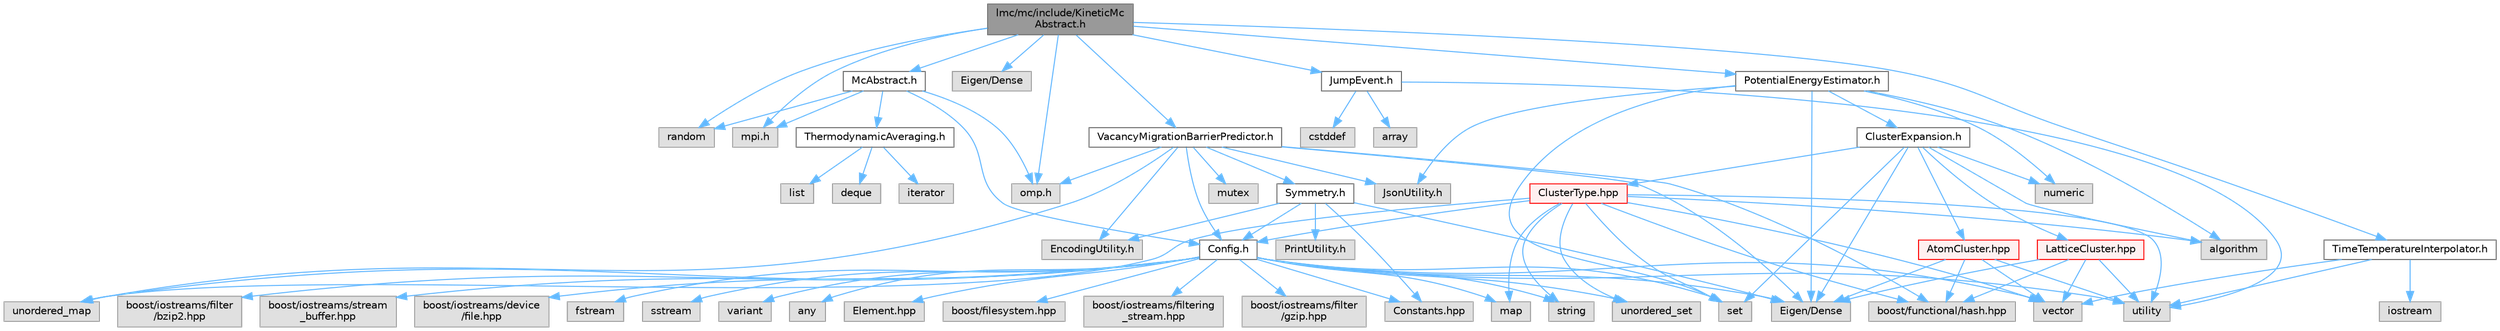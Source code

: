 digraph "lmc/mc/include/KineticMcAbstract.h"
{
 // LATEX_PDF_SIZE
  bgcolor="transparent";
  edge [fontname=Helvetica,fontsize=10,labelfontname=Helvetica,labelfontsize=10];
  node [fontname=Helvetica,fontsize=10,shape=box,height=0.2,width=0.4];
  Node1 [id="Node000001",label="lmc/mc/include/KineticMc\lAbstract.h",height=0.2,width=0.4,color="gray40", fillcolor="grey60", style="filled", fontcolor="black",tooltip="File for Kinetic Monte Carlo Abstract class declaration."];
  Node1 -> Node2 [id="edge1_Node000001_Node000002",color="steelblue1",style="solid",tooltip=" "];
  Node2 [id="Node000002",label="random",height=0.2,width=0.4,color="grey60", fillcolor="#E0E0E0", style="filled",tooltip=" "];
  Node1 -> Node3 [id="edge2_Node000001_Node000003",color="steelblue1",style="solid",tooltip=" "];
  Node3 [id="Node000003",label="omp.h",height=0.2,width=0.4,color="grey60", fillcolor="#E0E0E0", style="filled",tooltip=" "];
  Node1 -> Node4 [id="edge3_Node000001_Node000004",color="steelblue1",style="solid",tooltip=" "];
  Node4 [id="Node000004",label="mpi.h",height=0.2,width=0.4,color="grey60", fillcolor="#E0E0E0", style="filled",tooltip=" "];
  Node1 -> Node5 [id="edge4_Node000001_Node000005",color="steelblue1",style="solid",tooltip=" "];
  Node5 [id="Node000005",label="Eigen/Dense",height=0.2,width=0.4,color="grey60", fillcolor="#E0E0E0", style="filled",tooltip=" "];
  Node1 -> Node6 [id="edge5_Node000001_Node000006",color="steelblue1",style="solid",tooltip=" "];
  Node6 [id="Node000006",label="McAbstract.h",height=0.2,width=0.4,color="grey40", fillcolor="white", style="filled",URL="$McAbstract_8h.html",tooltip="File for Monte Carlo Abstract class declaration."];
  Node6 -> Node2 [id="edge6_Node000006_Node000002",color="steelblue1",style="solid",tooltip=" "];
  Node6 -> Node3 [id="edge7_Node000006_Node000003",color="steelblue1",style="solid",tooltip=" "];
  Node6 -> Node4 [id="edge8_Node000006_Node000004",color="steelblue1",style="solid",tooltip=" "];
  Node6 -> Node7 [id="edge9_Node000006_Node000007",color="steelblue1",style="solid",tooltip=" "];
  Node7 [id="Node000007",label="Config.h",height=0.2,width=0.4,color="grey40", fillcolor="white", style="filled",URL="$Config_8h.html",tooltip="File for the Config class definition."];
  Node7 -> Node8 [id="edge10_Node000007_Node000008",color="steelblue1",style="solid",tooltip=" "];
  Node8 [id="Node000008",label="string",height=0.2,width=0.4,color="grey60", fillcolor="#E0E0E0", style="filled",tooltip=" "];
  Node7 -> Node9 [id="edge11_Node000007_Node000009",color="steelblue1",style="solid",tooltip=" "];
  Node9 [id="Node000009",label="fstream",height=0.2,width=0.4,color="grey60", fillcolor="#E0E0E0", style="filled",tooltip=" "];
  Node7 -> Node10 [id="edge12_Node000007_Node000010",color="steelblue1",style="solid",tooltip=" "];
  Node10 [id="Node000010",label="sstream",height=0.2,width=0.4,color="grey60", fillcolor="#E0E0E0", style="filled",tooltip=" "];
  Node7 -> Node11 [id="edge13_Node000007_Node000011",color="steelblue1",style="solid",tooltip=" "];
  Node11 [id="Node000011",label="vector",height=0.2,width=0.4,color="grey60", fillcolor="#E0E0E0", style="filled",tooltip=" "];
  Node7 -> Node12 [id="edge14_Node000007_Node000012",color="steelblue1",style="solid",tooltip=" "];
  Node12 [id="Node000012",label="set",height=0.2,width=0.4,color="grey60", fillcolor="#E0E0E0", style="filled",tooltip=" "];
  Node7 -> Node13 [id="edge15_Node000007_Node000013",color="steelblue1",style="solid",tooltip=" "];
  Node13 [id="Node000013",label="unordered_set",height=0.2,width=0.4,color="grey60", fillcolor="#E0E0E0", style="filled",tooltip=" "];
  Node7 -> Node14 [id="edge16_Node000007_Node000014",color="steelblue1",style="solid",tooltip=" "];
  Node14 [id="Node000014",label="map",height=0.2,width=0.4,color="grey60", fillcolor="#E0E0E0", style="filled",tooltip=" "];
  Node7 -> Node15 [id="edge17_Node000007_Node000015",color="steelblue1",style="solid",tooltip=" "];
  Node15 [id="Node000015",label="unordered_map",height=0.2,width=0.4,color="grey60", fillcolor="#E0E0E0", style="filled",tooltip=" "];
  Node7 -> Node16 [id="edge18_Node000007_Node000016",color="steelblue1",style="solid",tooltip=" "];
  Node16 [id="Node000016",label="utility",height=0.2,width=0.4,color="grey60", fillcolor="#E0E0E0", style="filled",tooltip=" "];
  Node7 -> Node17 [id="edge19_Node000007_Node000017",color="steelblue1",style="solid",tooltip=" "];
  Node17 [id="Node000017",label="variant",height=0.2,width=0.4,color="grey60", fillcolor="#E0E0E0", style="filled",tooltip=" "];
  Node7 -> Node18 [id="edge20_Node000007_Node000018",color="steelblue1",style="solid",tooltip=" "];
  Node18 [id="Node000018",label="any",height=0.2,width=0.4,color="grey60", fillcolor="#E0E0E0", style="filled",tooltip=" "];
  Node7 -> Node19 [id="edge21_Node000007_Node000019",color="steelblue1",style="solid",tooltip=" "];
  Node19 [id="Node000019",label="Eigen/Dense",height=0.2,width=0.4,color="grey60", fillcolor="#E0E0E0", style="filled",tooltip=" "];
  Node7 -> Node20 [id="edge22_Node000007_Node000020",color="steelblue1",style="solid",tooltip=" "];
  Node20 [id="Node000020",label="Constants.hpp",height=0.2,width=0.4,color="grey60", fillcolor="#E0E0E0", style="filled",tooltip=" "];
  Node7 -> Node21 [id="edge23_Node000007_Node000021",color="steelblue1",style="solid",tooltip=" "];
  Node21 [id="Node000021",label="Element.hpp",height=0.2,width=0.4,color="grey60", fillcolor="#E0E0E0", style="filled",tooltip=" "];
  Node7 -> Node22 [id="edge24_Node000007_Node000022",color="steelblue1",style="solid",tooltip=" "];
  Node22 [id="Node000022",label="boost/filesystem.hpp",height=0.2,width=0.4,color="grey60", fillcolor="#E0E0E0", style="filled",tooltip=" "];
  Node7 -> Node23 [id="edge25_Node000007_Node000023",color="steelblue1",style="solid",tooltip=" "];
  Node23 [id="Node000023",label="boost/iostreams/filtering\l_stream.hpp",height=0.2,width=0.4,color="grey60", fillcolor="#E0E0E0", style="filled",tooltip=" "];
  Node7 -> Node24 [id="edge26_Node000007_Node000024",color="steelblue1",style="solid",tooltip=" "];
  Node24 [id="Node000024",label="boost/iostreams/filter\l/gzip.hpp",height=0.2,width=0.4,color="grey60", fillcolor="#E0E0E0", style="filled",tooltip=" "];
  Node7 -> Node25 [id="edge27_Node000007_Node000025",color="steelblue1",style="solid",tooltip=" "];
  Node25 [id="Node000025",label="boost/iostreams/filter\l/bzip2.hpp",height=0.2,width=0.4,color="grey60", fillcolor="#E0E0E0", style="filled",tooltip=" "];
  Node7 -> Node26 [id="edge28_Node000007_Node000026",color="steelblue1",style="solid",tooltip=" "];
  Node26 [id="Node000026",label="boost/iostreams/stream\l_buffer.hpp",height=0.2,width=0.4,color="grey60", fillcolor="#E0E0E0", style="filled",tooltip=" "];
  Node7 -> Node27 [id="edge29_Node000007_Node000027",color="steelblue1",style="solid",tooltip=" "];
  Node27 [id="Node000027",label="boost/iostreams/device\l/file.hpp",height=0.2,width=0.4,color="grey60", fillcolor="#E0E0E0", style="filled",tooltip=" "];
  Node6 -> Node28 [id="edge30_Node000006_Node000028",color="steelblue1",style="solid",tooltip=" "];
  Node28 [id="Node000028",label="ThermodynamicAveraging.h",height=0.2,width=0.4,color="grey40", fillcolor="white", style="filled",URL="$ThermodynamicAveraging_8h.html",tooltip="File for ThermodynamicAveraging class declaration."];
  Node28 -> Node29 [id="edge31_Node000028_Node000029",color="steelblue1",style="solid",tooltip=" "];
  Node29 [id="Node000029",label="list",height=0.2,width=0.4,color="grey60", fillcolor="#E0E0E0", style="filled",tooltip=" "];
  Node28 -> Node30 [id="edge32_Node000028_Node000030",color="steelblue1",style="solid",tooltip=" "];
  Node30 [id="Node000030",label="deque",height=0.2,width=0.4,color="grey60", fillcolor="#E0E0E0", style="filled",tooltip=" "];
  Node28 -> Node31 [id="edge33_Node000028_Node000031",color="steelblue1",style="solid",tooltip=" "];
  Node31 [id="Node000031",label="iterator",height=0.2,width=0.4,color="grey60", fillcolor="#E0E0E0", style="filled",tooltip=" "];
  Node1 -> Node32 [id="edge34_Node000001_Node000032",color="steelblue1",style="solid",tooltip=" "];
  Node32 [id="Node000032",label="JumpEvent.h",height=0.2,width=0.4,color="grey40", fillcolor="white", style="filled",URL="$JumpEvent_8h_source.html",tooltip=" "];
  Node32 -> Node33 [id="edge35_Node000032_Node000033",color="steelblue1",style="solid",tooltip=" "];
  Node33 [id="Node000033",label="cstddef",height=0.2,width=0.4,color="grey60", fillcolor="#E0E0E0", style="filled",tooltip=" "];
  Node32 -> Node16 [id="edge36_Node000032_Node000016",color="steelblue1",style="solid",tooltip=" "];
  Node32 -> Node34 [id="edge37_Node000032_Node000034",color="steelblue1",style="solid",tooltip=" "];
  Node34 [id="Node000034",label="array",height=0.2,width=0.4,color="grey60", fillcolor="#E0E0E0", style="filled",tooltip=" "];
  Node1 -> Node35 [id="edge38_Node000001_Node000035",color="steelblue1",style="solid",tooltip=" "];
  Node35 [id="Node000035",label="VacancyMigrationBarrierPredictor.h",height=0.2,width=0.4,color="grey40", fillcolor="white", style="filled",URL="$VacancyMigrationBarrierPredictor_8h_source.html",tooltip=" "];
  Node35 -> Node7 [id="edge39_Node000035_Node000007",color="steelblue1",style="solid",tooltip=" "];
  Node35 -> Node36 [id="edge40_Node000035_Node000036",color="steelblue1",style="solid",tooltip=" "];
  Node36 [id="Node000036",label="JsonUtility.h",height=0.2,width=0.4,color="grey60", fillcolor="#E0E0E0", style="filled",tooltip=" "];
  Node35 -> Node37 [id="edge41_Node000035_Node000037",color="steelblue1",style="solid",tooltip=" "];
  Node37 [id="Node000037",label="Symmetry.h",height=0.2,width=0.4,color="grey40", fillcolor="white", style="filled",URL="$Symmetry_8h_source.html",tooltip=" "];
  Node37 -> Node7 [id="edge42_Node000037_Node000007",color="steelblue1",style="solid",tooltip=" "];
  Node37 -> Node19 [id="edge43_Node000037_Node000019",color="steelblue1",style="solid",tooltip=" "];
  Node37 -> Node20 [id="edge44_Node000037_Node000020",color="steelblue1",style="solid",tooltip=" "];
  Node37 -> Node38 [id="edge45_Node000037_Node000038",color="steelblue1",style="solid",tooltip=" "];
  Node38 [id="Node000038",label="EncodingUtility.h",height=0.2,width=0.4,color="grey60", fillcolor="#E0E0E0", style="filled",tooltip=" "];
  Node37 -> Node39 [id="edge46_Node000037_Node000039",color="steelblue1",style="solid",tooltip=" "];
  Node39 [id="Node000039",label="PrintUtility.h",height=0.2,width=0.4,color="grey60", fillcolor="#E0E0E0", style="filled",tooltip=" "];
  Node35 -> Node38 [id="edge47_Node000035_Node000038",color="steelblue1",style="solid",tooltip=" "];
  Node35 -> Node3 [id="edge48_Node000035_Node000003",color="steelblue1",style="solid",tooltip=" "];
  Node35 -> Node40 [id="edge49_Node000035_Node000040",color="steelblue1",style="solid",tooltip=" "];
  Node40 [id="Node000040",label="mutex",height=0.2,width=0.4,color="grey60", fillcolor="#E0E0E0", style="filled",tooltip=" "];
  Node35 -> Node15 [id="edge50_Node000035_Node000015",color="steelblue1",style="solid",tooltip=" "];
  Node35 -> Node19 [id="edge51_Node000035_Node000019",color="steelblue1",style="solid",tooltip=" "];
  Node35 -> Node41 [id="edge52_Node000035_Node000041",color="steelblue1",style="solid",tooltip=" "];
  Node41 [id="Node000041",label="boost/functional/hash.hpp",height=0.2,width=0.4,color="grey60", fillcolor="#E0E0E0", style="filled",tooltip=" "];
  Node1 -> Node42 [id="edge53_Node000001_Node000042",color="steelblue1",style="solid",tooltip=" "];
  Node42 [id="Node000042",label="PotentialEnergyEstimator.h",height=0.2,width=0.4,color="grey40", fillcolor="white", style="filled",URL="$PotentialEnergyEstimator_8h.html",tooltip="File for the PotentialEnergyEstimator class definition."];
  Node42 -> Node12 [id="edge54_Node000042_Node000012",color="steelblue1",style="solid",tooltip=" "];
  Node42 -> Node43 [id="edge55_Node000042_Node000043",color="steelblue1",style="solid",tooltip=" "];
  Node43 [id="Node000043",label="numeric",height=0.2,width=0.4,color="grey60", fillcolor="#E0E0E0", style="filled",tooltip=" "];
  Node42 -> Node44 [id="edge56_Node000042_Node000044",color="steelblue1",style="solid",tooltip=" "];
  Node44 [id="Node000044",label="algorithm",height=0.2,width=0.4,color="grey60", fillcolor="#E0E0E0", style="filled",tooltip=" "];
  Node42 -> Node19 [id="edge57_Node000042_Node000019",color="steelblue1",style="solid",tooltip=" "];
  Node42 -> Node45 [id="edge58_Node000042_Node000045",color="steelblue1",style="solid",tooltip=" "];
  Node45 [id="Node000045",label="ClusterExpansion.h",height=0.2,width=0.4,color="grey40", fillcolor="white", style="filled",URL="$ClusterExpansion_8h.html",tooltip="File for functions of ClusterExpansion methods."];
  Node45 -> Node12 [id="edge59_Node000045_Node000012",color="steelblue1",style="solid",tooltip=" "];
  Node45 -> Node43 [id="edge60_Node000045_Node000043",color="steelblue1",style="solid",tooltip=" "];
  Node45 -> Node44 [id="edge61_Node000045_Node000044",color="steelblue1",style="solid",tooltip=" "];
  Node45 -> Node19 [id="edge62_Node000045_Node000019",color="steelblue1",style="solid",tooltip=" "];
  Node45 -> Node46 [id="edge63_Node000045_Node000046",color="steelblue1",style="solid",tooltip=" "];
  Node46 [id="Node000046",label="LatticeCluster.hpp",height=0.2,width=0.4,color="red", fillcolor="#FFF0F0", style="filled",URL="$LatticeCluster_8hpp_source.html",tooltip=" "];
  Node46 -> Node16 [id="edge64_Node000046_Node000016",color="steelblue1",style="solid",tooltip=" "];
  Node46 -> Node11 [id="edge65_Node000046_Node000011",color="steelblue1",style="solid",tooltip=" "];
  Node46 -> Node41 [id="edge66_Node000046_Node000041",color="steelblue1",style="solid",tooltip=" "];
  Node46 -> Node19 [id="edge67_Node000046_Node000019",color="steelblue1",style="solid",tooltip=" "];
  Node45 -> Node49 [id="edge68_Node000045_Node000049",color="steelblue1",style="solid",tooltip=" "];
  Node49 [id="Node000049",label="AtomCluster.hpp",height=0.2,width=0.4,color="red", fillcolor="#FFF0F0", style="filled",URL="$AtomCluster_8hpp_source.html",tooltip=" "];
  Node49 -> Node16 [id="edge69_Node000049_Node000016",color="steelblue1",style="solid",tooltip=" "];
  Node49 -> Node11 [id="edge70_Node000049_Node000011",color="steelblue1",style="solid",tooltip=" "];
  Node49 -> Node41 [id="edge71_Node000049_Node000041",color="steelblue1",style="solid",tooltip=" "];
  Node49 -> Node19 [id="edge72_Node000049_Node000019",color="steelblue1",style="solid",tooltip=" "];
  Node45 -> Node51 [id="edge73_Node000045_Node000051",color="steelblue1",style="solid",tooltip=" "];
  Node51 [id="Node000051",label="ClusterType.hpp",height=0.2,width=0.4,color="red", fillcolor="#FFF0F0", style="filled",URL="$ClusterType_8hpp_source.html",tooltip=" "];
  Node51 -> Node16 [id="edge74_Node000051_Node000016",color="steelblue1",style="solid",tooltip=" "];
  Node51 -> Node8 [id="edge75_Node000051_Node000008",color="steelblue1",style="solid",tooltip=" "];
  Node51 -> Node11 [id="edge76_Node000051_Node000011",color="steelblue1",style="solid",tooltip=" "];
  Node51 -> Node14 [id="edge77_Node000051_Node000014",color="steelblue1",style="solid",tooltip=" "];
  Node51 -> Node12 [id="edge78_Node000051_Node000012",color="steelblue1",style="solid",tooltip=" "];
  Node51 -> Node13 [id="edge79_Node000051_Node000013",color="steelblue1",style="solid",tooltip=" "];
  Node51 -> Node15 [id="edge80_Node000051_Node000015",color="steelblue1",style="solid",tooltip=" "];
  Node51 -> Node44 [id="edge81_Node000051_Node000044",color="steelblue1",style="solid",tooltip=" "];
  Node51 -> Node41 [id="edge82_Node000051_Node000041",color="steelblue1",style="solid",tooltip=" "];
  Node51 -> Node7 [id="edge83_Node000051_Node000007",color="steelblue1",style="solid",tooltip=" "];
  Node42 -> Node36 [id="edge84_Node000042_Node000036",color="steelblue1",style="solid",tooltip=" "];
  Node1 -> Node52 [id="edge85_Node000001_Node000052",color="steelblue1",style="solid",tooltip=" "];
  Node52 [id="Node000052",label="TimeTemperatureInterpolator.h",height=0.2,width=0.4,color="grey40", fillcolor="white", style="filled",URL="$TimeTemperatureInterpolator_8h_source.html",tooltip=" "];
  Node52 -> Node53 [id="edge86_Node000052_Node000053",color="steelblue1",style="solid",tooltip=" "];
  Node53 [id="Node000053",label="iostream",height=0.2,width=0.4,color="grey60", fillcolor="#E0E0E0", style="filled",tooltip=" "];
  Node52 -> Node16 [id="edge87_Node000052_Node000016",color="steelblue1",style="solid",tooltip=" "];
  Node52 -> Node11 [id="edge88_Node000052_Node000011",color="steelblue1",style="solid",tooltip=" "];
}
